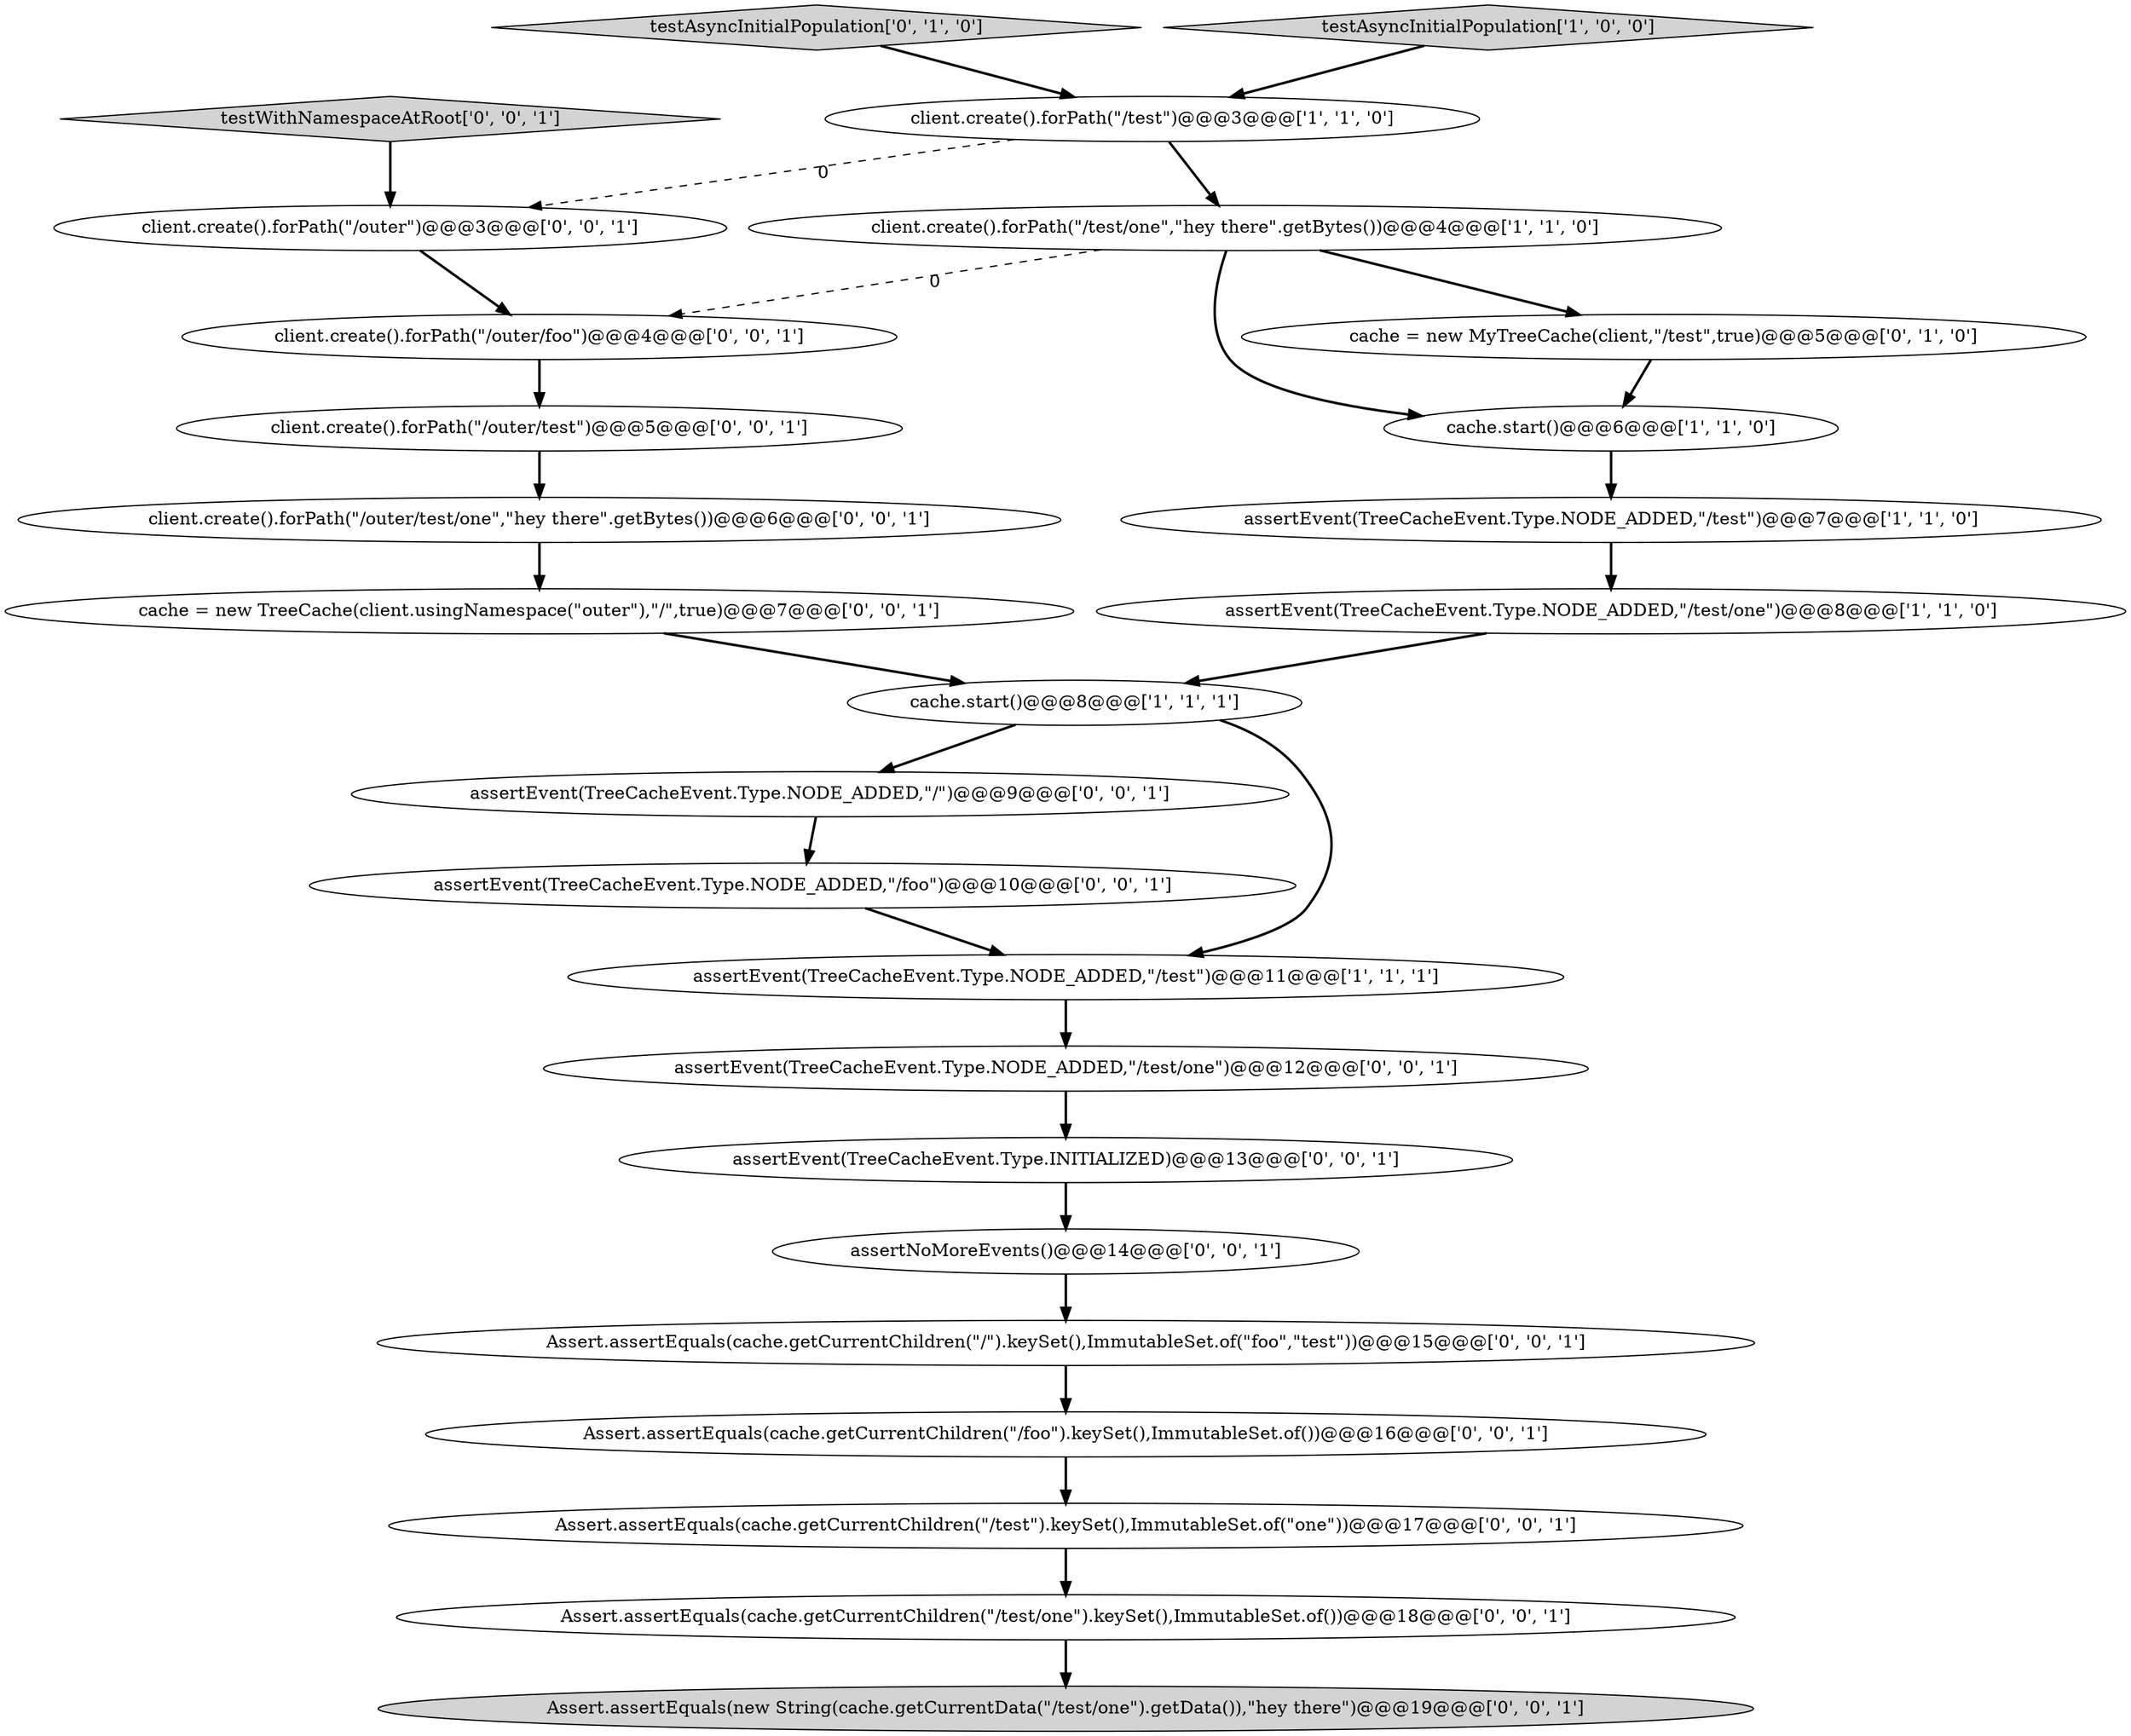 digraph {
7 [style = filled, label = "assertEvent(TreeCacheEvent.Type.NODE_ADDED,\"/test/one\")@@@8@@@['1', '1', '0']", fillcolor = white, shape = ellipse image = "AAA0AAABBB1BBB"];
0 [style = filled, label = "cache.start()@@@6@@@['1', '1', '0']", fillcolor = white, shape = ellipse image = "AAA0AAABBB1BBB"];
5 [style = filled, label = "client.create().forPath(\"/test\")@@@3@@@['1', '1', '0']", fillcolor = white, shape = ellipse image = "AAA0AAABBB1BBB"];
3 [style = filled, label = "client.create().forPath(\"/test/one\",\"hey there\".getBytes())@@@4@@@['1', '1', '0']", fillcolor = white, shape = ellipse image = "AAA0AAABBB1BBB"];
16 [style = filled, label = "client.create().forPath(\"/outer/test\")@@@5@@@['0', '0', '1']", fillcolor = white, shape = ellipse image = "AAA0AAABBB3BBB"];
25 [style = filled, label = "assertEvent(TreeCacheEvent.Type.INITIALIZED)@@@13@@@['0', '0', '1']", fillcolor = white, shape = ellipse image = "AAA0AAABBB3BBB"];
13 [style = filled, label = "client.create().forPath(\"/outer\")@@@3@@@['0', '0', '1']", fillcolor = white, shape = ellipse image = "AAA0AAABBB3BBB"];
19 [style = filled, label = "client.create().forPath(\"/outer/test/one\",\"hey there\".getBytes())@@@6@@@['0', '0', '1']", fillcolor = white, shape = ellipse image = "AAA0AAABBB3BBB"];
12 [style = filled, label = "Assert.assertEquals(cache.getCurrentChildren(\"/\").keySet(),ImmutableSet.of(\"foo\",\"test\"))@@@15@@@['0', '0', '1']", fillcolor = white, shape = ellipse image = "AAA0AAABBB3BBB"];
2 [style = filled, label = "cache.start()@@@8@@@['1', '1', '1']", fillcolor = white, shape = ellipse image = "AAA0AAABBB1BBB"];
14 [style = filled, label = "Assert.assertEquals(new String(cache.getCurrentData(\"/test/one\").getData()),\"hey there\")@@@19@@@['0', '0', '1']", fillcolor = lightgray, shape = ellipse image = "AAA0AAABBB3BBB"];
9 [style = filled, label = "testAsyncInitialPopulation['0', '1', '0']", fillcolor = lightgray, shape = diamond image = "AAA0AAABBB2BBB"];
20 [style = filled, label = "testWithNamespaceAtRoot['0', '0', '1']", fillcolor = lightgray, shape = diamond image = "AAA0AAABBB3BBB"];
21 [style = filled, label = "Assert.assertEquals(cache.getCurrentChildren(\"/test/one\").keySet(),ImmutableSet.of())@@@18@@@['0', '0', '1']", fillcolor = white, shape = ellipse image = "AAA0AAABBB3BBB"];
4 [style = filled, label = "assertEvent(TreeCacheEvent.Type.NODE_ADDED,\"/test\")@@@7@@@['1', '1', '0']", fillcolor = white, shape = ellipse image = "AAA0AAABBB1BBB"];
17 [style = filled, label = "Assert.assertEquals(cache.getCurrentChildren(\"/test\").keySet(),ImmutableSet.of(\"one\"))@@@17@@@['0', '0', '1']", fillcolor = white, shape = ellipse image = "AAA0AAABBB3BBB"];
1 [style = filled, label = "testAsyncInitialPopulation['1', '0', '0']", fillcolor = lightgray, shape = diamond image = "AAA0AAABBB1BBB"];
11 [style = filled, label = "assertEvent(TreeCacheEvent.Type.NODE_ADDED,\"/foo\")@@@10@@@['0', '0', '1']", fillcolor = white, shape = ellipse image = "AAA0AAABBB3BBB"];
24 [style = filled, label = "client.create().forPath(\"/outer/foo\")@@@4@@@['0', '0', '1']", fillcolor = white, shape = ellipse image = "AAA0AAABBB3BBB"];
10 [style = filled, label = "cache = new TreeCache(client.usingNamespace(\"outer\"),\"/\",true)@@@7@@@['0', '0', '1']", fillcolor = white, shape = ellipse image = "AAA0AAABBB3BBB"];
22 [style = filled, label = "assertEvent(TreeCacheEvent.Type.NODE_ADDED,\"/\")@@@9@@@['0', '0', '1']", fillcolor = white, shape = ellipse image = "AAA0AAABBB3BBB"];
15 [style = filled, label = "assertEvent(TreeCacheEvent.Type.NODE_ADDED,\"/test/one\")@@@12@@@['0', '0', '1']", fillcolor = white, shape = ellipse image = "AAA0AAABBB3BBB"];
6 [style = filled, label = "assertEvent(TreeCacheEvent.Type.NODE_ADDED,\"/test\")@@@11@@@['1', '1', '1']", fillcolor = white, shape = ellipse image = "AAA0AAABBB1BBB"];
23 [style = filled, label = "Assert.assertEquals(cache.getCurrentChildren(\"/foo\").keySet(),ImmutableSet.of())@@@16@@@['0', '0', '1']", fillcolor = white, shape = ellipse image = "AAA0AAABBB3BBB"];
8 [style = filled, label = "cache = new MyTreeCache(client,\"/test\",true)@@@5@@@['0', '1', '0']", fillcolor = white, shape = ellipse image = "AAA1AAABBB2BBB"];
18 [style = filled, label = "assertNoMoreEvents()@@@14@@@['0', '0', '1']", fillcolor = white, shape = ellipse image = "AAA0AAABBB3BBB"];
22->11 [style = bold, label=""];
21->14 [style = bold, label=""];
19->10 [style = bold, label=""];
4->7 [style = bold, label=""];
0->4 [style = bold, label=""];
10->2 [style = bold, label=""];
5->13 [style = dashed, label="0"];
8->0 [style = bold, label=""];
6->15 [style = bold, label=""];
17->21 [style = bold, label=""];
16->19 [style = bold, label=""];
3->24 [style = dashed, label="0"];
13->24 [style = bold, label=""];
11->6 [style = bold, label=""];
25->18 [style = bold, label=""];
12->23 [style = bold, label=""];
20->13 [style = bold, label=""];
24->16 [style = bold, label=""];
3->0 [style = bold, label=""];
2->22 [style = bold, label=""];
3->8 [style = bold, label=""];
2->6 [style = bold, label=""];
5->3 [style = bold, label=""];
18->12 [style = bold, label=""];
15->25 [style = bold, label=""];
23->17 [style = bold, label=""];
9->5 [style = bold, label=""];
1->5 [style = bold, label=""];
7->2 [style = bold, label=""];
}
